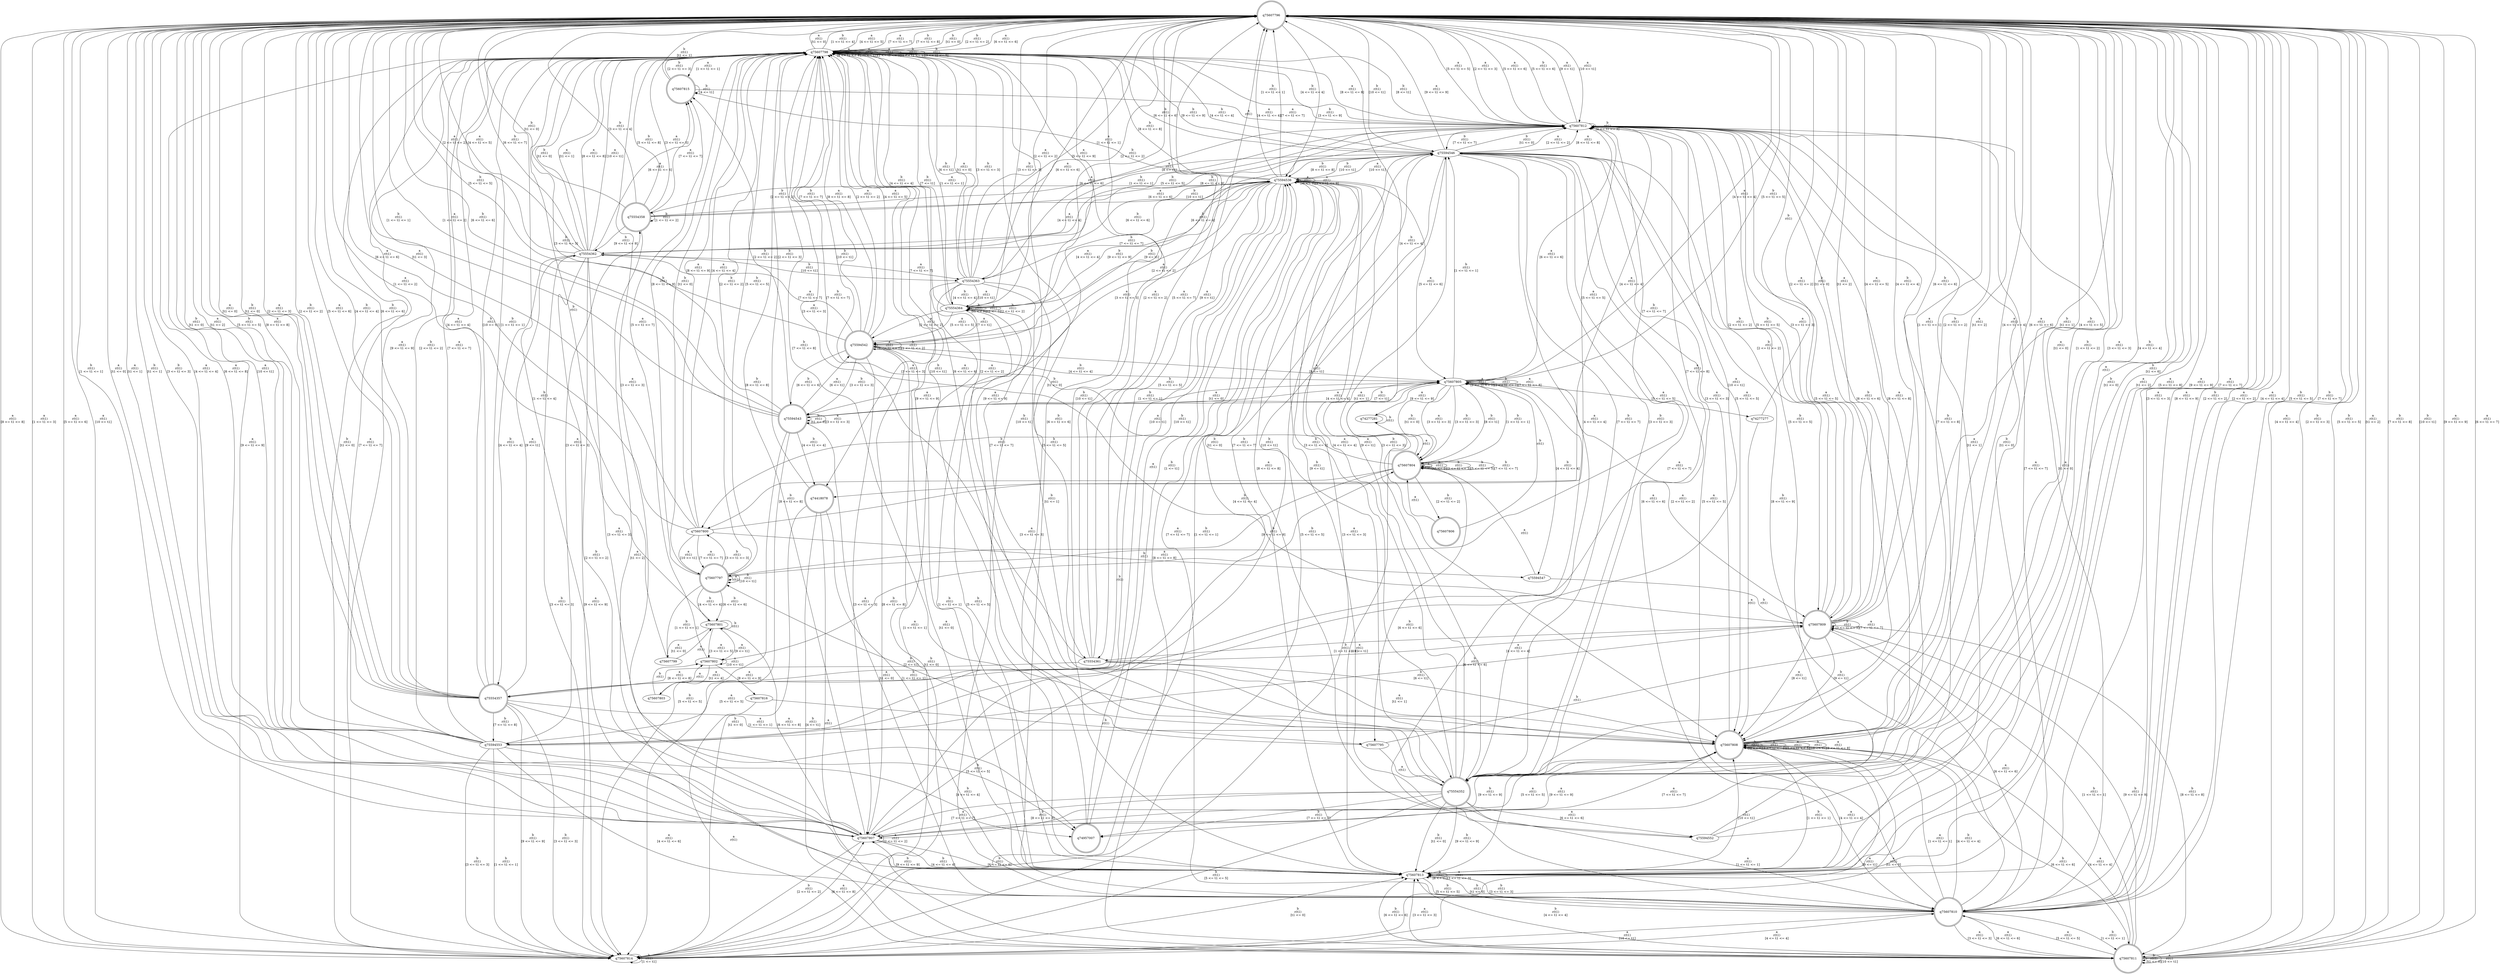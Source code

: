 digraph "tests_1/test77/solution100/solution_verwer" {
	q75607796[label=q75607796 shape=doublecircle]
	q75607798[label=q75607798]
	q75607814[label=q75607814]
	q75607813[label=q75607813]
	q75607810[label=q75607810 shape=doublecircle]
	q75607812[label=q75607812]
	q74418078[label=q74418078 shape=doublecircle]
	q75607811[label=q75607811 shape=doublecircle]
	q75607809[label=q75607809 shape=doublecircle]
	q75554361[label=q75554361]
	q75607808[label=q75607808 shape=doublecircle]
	q75594546[label=q75594546]
	q75554352[label=q75554352 shape=doublecircle]
	q75594536[label=q75594536]
	q75594552[label=q75594552]
	q75554357[label=q75554357 shape=doublecircle]
	q75554362[label=q75554362]
	q74957007[label=q74957007 shape=doublecircle]
	q75607815[label=q75607815 shape=doublecircle]
	q75554363[label=q75554363]
	q75554364[label=q75554364]
	q75594542[label=q75594542 shape=doublecircle]
	q75607807[label=q75607807]
	q75594543[label=q75594543 shape=doublecircle]
	q75607805[label=q75607805]
	q75607804[label=q75607804 shape=doublecircle]
	q75607806[label=q75607806 shape=doublecircle]
	q75607795[label=q75607795]
	q75607797[label=q75607797 shape=doublecircle]
	q75607799[label=q75607799]
	q75607801[label=q75607801]
	q75607802[label=q75607802]
	q75607803[label=q75607803]
	q75607816[label=q75607816]
	q75607800[label=q75607800]
	q75594547[label=q75594547]
	q74277277[label=q74277277]
	q74277281[label=q74277281]
	q75594553[label=q75594553]
	q75554358[label=q75554358 shape=doublecircle]
	q75607796 -> q75607798[label="b\nr(t1)\n[t1 <= 0]"]
	q75607798 -> q75607796[label="a\nr(t1)\n[t1 <= 0]"]
	q75607798 -> q75607798[label="a\nr(t1)\n[8 <= t1 <= 8]"]
	q75607798 -> q75607814[label="b\nr(t1)\n[t1 <= 0]"]
	q75607814 -> q75607813[label="b\nr(t1)\n[t1 <= 0]"]
	q75607813 -> q75607813[label="b\nr(t1)\n[6 <= t1]"]
	q75607813 -> q75607796[label="b\nr(t1)\n[t1 <= 0]"]
	q75607813 -> q75607810[label="b\nr(t1)\n[5 <= t1 <= 5]"]
	q75607810 -> q75607813[label="b\nr(t1)\n[t1 <= 0]"]
	q75607810 -> q75607812[label="a\nr(t1)\n[t1 <= 0]"]
	q75607812 -> q75607813[label="a\nr(t1)\n[t1 <= 1]"]
	q75607812 -> q75607813[label="b\nr(t1)\n[t1 <= 0]"]
	q75607812 -> q75607798[label="b\nr(t1)\n[1 <= t1 <= 1]"]
	q75607812 -> q75607796[label="a\nr(t1)\n[2 <= t1 <= 3]"]
	q75607812 -> q74418078[label="a\nr(t1)\n[4 <= t1 <= 4]"]
	q74418078 -> q75607811[label="a\nr(t1)\n"]
	q75607811 -> q75607811[label="b\nr(t1)\n[t1 <= 0]"]
	q75607811 -> q75607813[label="b\nr(t1)\n[4 <= t1 <= 4]"]
	q75607811 -> q75607809[label="b\nr(t1)\n[1 <= t1 <= 1]"]
	q75607809 -> q75607796[label="b\nr(t1)\n[t1 <= 0]"]
	q75607809 -> q75554361[label="b\nr(t1)\n[1 <= t1 <= 1]"]
	q75554361 -> q75607808[label="b\nr(t1)\n"]
	q75607808 -> q75607808[label="b\nr(t1)\n[t1 <= 0]"]
	q75607808 -> q75607813[label="b\nr(t1)\n[1 <= t1 <= 1]"]
	q75607808 -> q75607796[label="b\nr(t1)\n[2 <= t1 <= 2]"]
	q75607808 -> q75607796[label="a\nr(t1)\n[t1 <= 2]"]
	q75607808 -> q75607808[label="b\nr(t1)\n[3 <= t1 <= 3]"]
	q75607808 -> q75594546[label="a\nr(t1)\n[3 <= t1 <= 3]"]
	q75594546 -> q75607812[label="b\nr(t1)\n[t1 <= 0]"]
	q75594546 -> q75554352[label="b\nr(t1)\n[3 <= t1 <= 3]"]
	q75554352 -> q75607796[label="a\nr(t1)\n[t1 <= 0]"]
	q75554352 -> q75607813[label="b\nr(t1)\n[t1 <= 0]"]
	q75554352 -> q75607810[label="a\nr(t1)\n[1 <= t1 <= 1]"]
	q75554352 -> q75607798[label="a\nr(t1)\n[2 <= t1 <= 2]"]
	q75554352 -> q75607796[label="b\nr(t1)\n[1 <= t1 <= 2]"]
	q75554352 -> q75607796[label="a\nr(t1)\n[3 <= t1 <= 3]"]
	q75554352 -> q75594536[label="b\nr(t1)\n[3 <= t1 <= 3]"]
	q75594536 -> q75554352[label="b\nr(t1)\n[t1 <= 0]"]
	q75594536 -> q75594536[label="a\nr(t1)\n[t1 <= 0]"]
	q75594536 -> q75594552[label="a\nr(t1)\n[8 <= t1 <= 8]"]
	q75594552 -> q75607796[label="a\nr(t1)\n"]
	q75594552 -> q75607812[label="b\nr(t1)\n[7 <= t1 <= 8]"]
	q75594552 -> q75594536[label="b\nr(t1)\n[9 <= t1]"]
	q75594552 -> q75607796[label="b\nr(t1)\n[t1 <= 6]"]
	q75594536 -> q75554357[label="b\nr(t1)\n[1 <= t1 <= 1]"]
	q75554357 -> q75607796[label="a\nr(t1)\n[t1 <= 0]"]
	q75554357 -> q75607796[label="b\nr(t1)\n[t1 <= 0]"]
	q75554357 -> q75607808[label="a\nr(t1)\n[1 <= t1 <= 1]"]
	q75554357 -> q75607798[label="b\nr(t1)\n[1 <= t1 <= 1]"]
	q75554357 -> q75607796[label="a\nr(t1)\n[2 <= t1 <= 3]"]
	q75554357 -> q75607796[label="b\nr(t1)\n[2 <= t1 <= 2]"]
	q75554357 -> q75607798[label="a\nr(t1)\n[4 <= t1 <= 4]"]
	q75554357 -> q75607814[label="b\nr(t1)\n[3 <= t1 <= 3]"]
	q75554357 -> q75607796[label="a\nr(t1)\n[5 <= t1 <= 6]"]
	q75554357 -> q75607796[label="b\nr(t1)\n[4 <= t1 <= 4]"]
	q75554357 -> q75607812[label="a\nr(t1)\n[7 <= t1 <= 8]"]
	q75554357 -> q75554362[label="a\nr(t1)\n[9 <= t1]"]
	q75554362 -> q75607798[label="b\nr(t1)\n[t1 <= 0]"]
	q75554362 -> q75607798[label="a\nr(t1)\n[t1 <= 1]"]
	q75554362 -> q75607812[label="b\nr(t1)\n[1 <= t1 <= 1]"]
	q75554362 -> q75607796[label="a\nr(t1)\n[2 <= t1 <= 2]"]
	q75554362 -> q75607813[label="b\nr(t1)\n[2 <= t1 <= 2]"]
	q75554362 -> q74957007[label="a\nr(t1)\n[3 <= t1 <= 3]"]
	q74957007 -> q75594536[label="a\nr(t1)\n"]
	q74957007 -> q75607798[label="b\nr(t1)\n[t1 <= 0]"]
	q74957007 -> q75594536[label="b\nr(t1)\n[1 <= t1]"]
	q75554362 -> q75607814[label="b\nr(t1)\n[3 <= t1 <= 3]"]
	q75554362 -> q75554357[label="b\nr(t1)\n[4 <= t1 <= 4]"]
	q75554362 -> q75607812[label="b\nr(t1)\n[5 <= t1 <= 5]"]
	q75554362 -> q75607815[label="a\nr(t1)\n[6 <= t1 <= 6]"]
	q75607815 -> q75607812[label="a\nr(t1)\n"]
	q75607815 -> q75607796[label="b\nr(t1)\n[t1 <= 1]"]
	q75607815 -> q75607798[label="b\nr(t1)\n[2 <= t1 <= 3]"]
	q75607815 -> q75607815[label="b\nr(t1)\n[4 <= t1]"]
	q75554362 -> q75607796[label="a\nr(t1)\n[4 <= t1 <= 5]"]
	q75554362 -> q75554363[label="a\nr(t1)\n[7 <= t1 <= 7]"]
	q75554363 -> q75607798[label="a\nr(t1)\n[t1 <= 0]"]
	q75554363 -> q75607808[label="b\nr(t1)\n[t1 <= 1]"]
	q75554363 -> q75607814[label="a\nr(t1)\n[1 <= t1 <= 1]"]
	q75554363 -> q75607796[label="b\nr(t1)\n[2 <= t1 <= 2]"]
	q75554363 -> q75607796[label="a\nr(t1)\n[2 <= t1 <= 2]"]
	q75554363 -> q75607798[label="b\nr(t1)\n[3 <= t1 <= 3]"]
	q75554363 -> q74418078[label="a\nr(t1)\n[3 <= t1 <= 3]"]
	q75554363 -> q75554364[label="b\nr(t1)\n[4 <= t1 <= 4]"]
	q75554364 -> q75554364[label="b\nr(t1)\n[t1 <= 0]"]
	q75554364 -> q75554364[label="a\nr(t1)\n[t1 <= 0]"]
	q75554364 -> q75607813[label="b\nr(t1)\n[1 <= t1 <= 1]"]
	q75554364 -> q75607798[label="a\nr(t1)\n[1 <= t1 <= 1]"]
	q75554364 -> q75554364[label="b\nr(t1)\n[2 <= t1 <= 2]"]
	q75554364 -> q75594542[label="a\nr(t1)\n[2 <= t1 <= 2]"]
	q75594542 -> q75607813[label="a\nr(t1)\n[t1 <= 0]"]
	q75594542 -> q75607811[label="b\nr(t1)\n[t1 <= 0]"]
	q75594542 -> q75594542[label="a\nr(t1)\n[1 <= t1 <= 1]"]
	q75594542 -> q75607798[label="a\nr(t1)\n[2 <= t1 <= 2]"]
	q75594542 -> q75594542[label="b\nr(t1)\n[1 <= t1 <= 2]"]
	q75594542 -> q75607807[label="a\nr(t1)\n[3 <= t1 <= 3]"]
	q75607807 -> q75607796[label="a\nr(t1)\n[t1 <= 1]"]
	q75607807 -> q75607796[label="b\nr(t1)\n[t1 <= 1]"]
	q75607807 -> q75607807[label="a\nr(t1)\n[2 <= t1 <= 2]"]
	q75607807 -> q75607814[label="b\nr(t1)\n[2 <= t1 <= 2]"]
	q75607807 -> q75607798[label="a\nr(t1)\n[3 <= t1 <= 3]"]
	q75607807 -> q75607796[label="b\nr(t1)\n[3 <= t1 <= 3]"]
	q75607807 -> q75607796[label="a\nr(t1)\n[4 <= t1 <= 4]"]
	q75607807 -> q75607813[label="b\nr(t1)\n[4 <= t1 <= 4]"]
	q75607807 -> q75607808[label="a\nr(t1)\n[5 <= t1 <= 5]"]
	q75607807 -> q75607812[label="b\nr(t1)\n[5 <= t1 <= 5]"]
	q75607807 -> q75607813[label="b\nr(t1)\n[6 <= t1 <= 6]"]
	q75607807 -> q75594546[label="b\nr(t1)\n[7 <= t1 <= 7]"]
	q75607807 -> q75607796[label="a\nr(t1)\n[6 <= t1 <= 8]"]
	q75607807 -> q75607798[label="b\nr(t1)\n[8 <= t1 <= 8]"]
	q75607807 -> q75607808[label="a\nr(t1)\n[9 <= t1 <= 9]"]
	q75607807 -> q75607796[label="a\nr(t1)\n[10 <= t1]"]
	q75607807 -> q75607813[label="b\nr(t1)\n[9 <= t1 <= 9]"]
	q75607807 -> q75594546[label="b\nr(t1)\n[10 <= t1]"]
	q75594542 -> q75594543[label="b\nr(t1)\n[3 <= t1 <= 3]"]
	q75594543 -> q75607810[label="a\nr(t1)\n[t1 <= 0]"]
	q75594543 -> q75594543[label="b\nr(t1)\n[t1 <= 0]"]
	q75594543 -> q75607796[label="b\nr(t1)\n[1 <= t1 <= 1]"]
	q75594543 -> q75607796[label="a\nr(t1)\n[1 <= t1 <= 2]"]
	q75594543 -> q75607815[label="b\nr(t1)\n[2 <= t1 <= 2]"]
	q75594543 -> q75594543[label="a\nr(t1)\n[3 <= t1 <= 3]"]
	q75594543 -> q75607798[label="b\nr(t1)\n[3 <= t1 <= 3]"]
	q75594543 -> q75607805[label="a\nr(t1)\n[4 <= t1 <= 4]"]
	q75607805 -> q75594543[label="a\nr(t1)\n[t1 <= 0]"]
	q75607805 -> q75607804[label="b\nr(t1)\n[t1 <= 0]"]
	q75607804 -> q75607804[label="a\nr(t1)\n"]
	q75607804 -> q75607804[label="b\nr(t1)\n[t1 <= 0]"]
	q75607804 -> q75607805[label="b\nr(t1)\n[1 <= t1 <= 1]"]
	q75607804 -> q75607806[label="b\nr(t1)\n[2 <= t1 <= 2]"]
	q75607806 -> q75607805[label="b\nr(t1)\n"]
	q75607806 -> q75607804[label="a\nr(t1)\n"]
	q75607804 -> q75607804[label="b\nr(t1)\n[3 <= t1 <= 3]"]
	q75607804 -> q75607796[label="b\nr(t1)\n[4 <= t1 <= 4]"]
	q75607804 -> q75607804[label="b\nr(t1)\n[5 <= t1 <= 5]"]
	q75607804 -> q75607795[label="b\nr(t1)\n[6 <= t1 <= 6]"]
	q75607795 -> q75554352[label="a\nr(t1)\n"]
	q75607795 -> q75607796[label="b\nr(t1)\n[t1 <= 1]"]
	q75607795 -> q75607797[label="b\nr(t1)\n[2 <= t1]"]
	q75607797 -> q75607797[label="a\nr(t1)\n"]
	q75607797 -> q75607798[label="b\nr(t1)\n[t1 <= 0]"]
	q75607797 -> q75607799[label="b\nr(t1)\n[1 <= t1 <= 1]"]
	q75607799 -> q75607801[label="a\nr(t1)\n"]
	q75607801 -> q75607801[label="b\nr(t1)\n"]
	q75607801 -> q75607799[label="a\nr(t1)\n[t1 <= 0]"]
	q75607801 -> q75607796[label="a\nr(t1)\n[1 <= t1 <= 2]"]
	q75607801 -> q75607802[label="a\nr(t1)\n[3 <= t1 <= 5]"]
	q75607802 -> q75607804[label="b\nr(t1)\n"]
	q75607802 -> q75607803[label="a\nr(t1)\n[t1 <= 4]"]
	q75607803 -> q75607802[label="b\nr(t1)\n"]
	q75607803 -> q75607802[label="a\nr(t1)\n"]
	q75607802 -> q75607802[label="a\nr(t1)\n[10 <= t1]"]
	q75607802 -> q75607815[label="a\nr(t1)\n[5 <= t1 <= 7]"]
	q75607802 -> q75607816[label="a\nr(t1)\n[8 <= t1 <= 9]"]
	q75607816 -> q75607795[label="b\nr(t1)\n"]
	q75607816 -> q75607811[label="a\nr(t1)\n"]
	q75607801 -> q75607807[label="a\nr(t1)\n[6 <= t1 <= 8]"]
	q75607801 -> q75607802[label="a\nr(t1)\n[9 <= t1]"]
	q75607799 -> q75607798[label="b\nr(t1)\n"]
	q75607797 -> q75607798[label="b\nr(t1)\n[2 <= t1 <= 2]"]
	q75607797 -> q75607800[label="b\nr(t1)\n[3 <= t1 <= 3]"]
	q75607800 -> q75594547[label="b\nr(t1)\n"]
	q75594547 -> q75607809[label="b\nr(t1)\n"]
	q75594547 -> q75607804[label="a\nr(t1)\n"]
	q75607800 -> q75607798[label="a\nr(t1)\n[4 <= t1 <= 4]"]
	q75607800 -> q75607812[label="a\nr(t1)\n[5 <= t1 <= 5]"]
	q75607800 -> q75607796[label="a\nr(t1)\n[6 <= t1 <= 6]"]
	q75607800 -> q75607797[label="a\nr(t1)\n[7 <= t1 <= 7]"]
	q75607800 -> q75607796[label="a\nr(t1)\n[t1 <= 3]"]
	q75607800 -> q75607798[label="a\nr(t1)\n[8 <= t1 <= 9]"]
	q75607800 -> q75607797[label="a\nr(t1)\n[10 <= t1]"]
	q75607797 -> q75607801[label="b\nr(t1)\n[4 <= t1 <= 4]"]
	q75607797 -> q75607798[label="b\nr(t1)\n[5 <= t1 <= 5]"]
	q75607797 -> q75607801[label="b\nr(t1)\n[6 <= t1 <= 6]"]
	q75607797 -> q75607812[label="b\nr(t1)\n[7 <= t1 <= 7]"]
	q75607797 -> q75607798[label="b\nr(t1)\n[8 <= t1 <= 9]"]
	q75607797 -> q75607797[label="b\nr(t1)\n[10 <= t1]"]
	q75607804 -> q75607804[label="b\nr(t1)\n[7 <= t1 <= 7]"]
	q75607804 -> q75607800[label="b\nr(t1)\n[8 <= t1 <= 8]"]
	q75607804 -> q75607797[label="b\nr(t1)\n[9 <= t1 <= 9]"]
	q75607804 -> q75607798[label="b\nr(t1)\n[10 <= t1]"]
	q75607805 -> q75607805[label="a\nr(t1)\n[1 <= t1 <= 1]"]
	q75607805 -> q75594546[label="b\nr(t1)\n[1 <= t1 <= 1]"]
	q75607805 -> q75607809[label="a\nr(t1)\n[2 <= t1 <= 2]"]
	q75607805 -> q75607805[label="b\nr(t1)\n[2 <= t1 <= 2]"]
	q75607805 -> q75607804[label="a\nr(t1)\n[3 <= t1 <= 3]"]
	q75607805 -> q75607804[label="b\nr(t1)\n[3 <= t1 <= 3]"]
	q75607805 -> q75607796[label="a\nr(t1)\n[4 <= t1 <= 4]"]
	q75607805 -> q75594547[label="b\nr(t1)\n[4 <= t1 <= 4]"]
	q75607805 -> q74277277[label="a\nr(t1)\n[5 <= t1 <= 5]"]
	q74277277 -> q75607796[label="b\nr(t1)\n"]
	q74277277 -> q75607808[label="a\nr(t1)\n"]
	q75607805 -> q75607796[label="b\nr(t1)\n[5 <= t1 <= 5]"]
	q75607805 -> q75607812[label="a\nr(t1)\n[6 <= t1 <= 6]"]
	q75607805 -> q75607810[label="b\nr(t1)\n[6 <= t1 <= 6]"]
	q75607805 -> q75607800[label="b\nr(t1)\n[7 <= t1 <= 7]"]
	q75607805 -> q75607805[label="a\nr(t1)\n[7 <= t1 <= 8]"]
	q75607805 -> q74277281[label="a\nr(t1)\n[9 <= t1 <= 9]"]
	q74277281 -> q75607804[label="a\nr(t1)\n"]
	q74277281 -> q74277281[label="b\nr(t1)\n"]
	q75607805 -> q75607813[label="a\nr(t1)\n[10 <= t1]"]
	q75607805 -> q75607804[label="b\nr(t1)\n[8 <= t1]"]
	q75594543 -> q74418078[label="b\nr(t1)\n[4 <= t1 <= 4]"]
	q75594543 -> q75607814[label="a\nr(t1)\n[5 <= t1 <= 5]"]
	q75594543 -> q75594542[label="a\nr(t1)\n[6 <= t1]"]
	q75594543 -> q75607814[label="b\nr(t1)\n[5 <= t1 <= 5]"]
	q75594543 -> q75607796[label="b\nr(t1)\n[6 <= t1 <= 6]"]
	q75594543 -> q75607805[label="b\nr(t1)\n[7 <= t1]"]
	q75594542 -> q75607805[label="b\nr(t1)\n[4 <= t1 <= 4]"]
	q75594542 -> q75607798[label="a\nr(t1)\n[4 <= t1 <= 5]"]
	q75594542 -> q75607796[label="b\nr(t1)\n[5 <= t1 <= 5]"]
	q75594542 -> q75607796[label="a\nr(t1)\n[6 <= t1 <= 6]"]
	q75594542 -> q75594543[label="b\nr(t1)\n[6 <= t1 <= 6]"]
	q75594542 -> q75554362[label="a\nr(t1)\n[7 <= t1 <= 7]"]
	q75594542 -> q75607798[label="b\nr(t1)\n[7 <= t1 <= 7]"]
	q75594542 -> q75607798[label="a\nr(t1)\n[8 <= t1 <= 8]"]
	q75594542 -> q75607807[label="b\nr(t1)\n[8 <= t1 <= 8]"]
	q75594542 -> q75594546[label="b\nr(t1)\n[9 <= t1]"]
	q75594542 -> q75607805[label="a\nr(t1)\n[9 <= t1]"]
	q75554364 -> q75607796[label="b\nr(t1)\n[3 <= t1 <= 3]"]
	q75554364 -> q75607808[label="a\nr(t1)\n[3 <= t1 <= 3]"]
	q75554364 -> q75607798[label="b\nr(t1)\n[4 <= t1 <= 4]"]
	q75554364 -> q75594536[label="a\nr(t1)\n[4 <= t1 <= 4]"]
	q75554364 -> q75607813[label="b\nr(t1)\n[5 <= t1 <= 5]"]
	q75554364 -> q75594542[label="a\nr(t1)\n[5 <= t1 <= 5]"]
	q75554364 -> q75607812[label="b\nr(t1)\n[6 <= t1 <= 6]"]
	q75554364 -> q75607798[label="b\nr(t1)\n[7 <= t1]"]
	q75554364 -> q75607796[label="a\nr(t1)\n[6 <= t1 <= 6]"]
	q75554364 -> q75594542[label="a\nr(t1)\n[7 <= t1]"]
	q75554363 -> q75594546[label="a\nr(t1)\n[4 <= t1 <= 4]"]
	q75554363 -> q75554361[label="b\nr(t1)\n[5 <= t1 <= 5]"]
	q75554363 -> q75607798[label="b\nr(t1)\n[6 <= t1]"]
	q75554363 -> q75554364[label="a\nr(t1)\n[10 <= t1]"]
	q75554363 -> q75607796[label="a\nr(t1)\n[5 <= t1 <= 9]"]
	q75554362 -> q75607798[label="a\nr(t1)\n[8 <= t1 <= 8]"]
	q75554362 -> q75607796[label="b\nr(t1)\n[6 <= t1 <= 7]"]
	q75554362 -> q75607812[label="b\nr(t1)\n[8 <= t1 <= 9]"]
	q75554362 -> q75554363[label="b\nr(t1)\n[10 <= t1]"]
	q75554362 -> q75607814[label="a\nr(t1)\n[9 <= t1 <= 9]"]
	q75554362 -> q75607798[label="a\nr(t1)\n[10 <= t1]"]
	q75554357 -> q74957007[label="b\nr(t1)\n[5 <= t1 <= 5]"]
	q75554357 -> q75607796[label="b\nr(t1)\n[6 <= t1 <= 6]"]
	q75554357 -> q75594553[label="b\nr(t1)\n[7 <= t1 <= 8]"]
	q75594553 -> q75607796[label="b\nr(t1)\n[t1 <= 0]"]
	q75594553 -> q75607814[label="b\nr(t1)\n[1 <= t1 <= 1]"]
	q75594553 -> q75607798[label="b\nr(t1)\n[2 <= t1 <= 2]"]
	q75594553 -> q75607814[label="b\nr(t1)\n[3 <= t1 <= 3]"]
	q75594553 -> q75607796[label="a\nr(t1)\n[t1 <= 2]"]
	q75594553 -> q75554358[label="a\nr(t1)\n[3 <= t1 <= 3]"]
	q75554358 -> q75607796[label="b\nr(t1)\n[t1 <= 0]"]
	q75554358 -> q75554358[label="b\nr(t1)\n[1 <= t1 <= 2]"]
	q75554358 -> q75607810[label="a\nr(t1)\n[t1 <= 2]"]
	q75554358 -> q75607796[label="b\nr(t1)\n[3 <= t1 <= 4]"]
	q75554358 -> q75594536[label="a\nr(t1)\n[6 <= t1 <= 6]"]
	q75554358 -> q75607798[label="a\nr(t1)\n[3 <= t1 <= 5]"]
	q75554358 -> q75607798[label="b\nr(t1)\n[5 <= t1 <= 8]"]
	q75554358 -> q75607815[label="a\nr(t1)\n[7 <= t1 <= 7]"]
	q75554358 -> q75607812[label="a\nr(t1)\n[8 <= t1]"]
	q75554358 -> q75554362[label="b\nr(t1)\n[9 <= t1 <= 9]"]
	q75554358 -> q75594536[label="b\nr(t1)\n[10 <= t1]"]
	q75594553 -> q74957007[label="b\nr(t1)\n[4 <= t1 <= 4]"]
	q75594553 -> q75607796[label="b\nr(t1)\n[5 <= t1 <= 5]"]
	q75594553 -> q75607809[label="b\nr(t1)\n[6 <= t1]"]
	q75594553 -> q75607798[label="a\nr(t1)\n[7 <= t1 <= 7]"]
	q75594553 -> q75607810[label="a\nr(t1)\n[4 <= t1 <= 6]"]
	q75594553 -> q75607796[label="a\nr(t1)\n[8 <= t1 <= 8]"]
	q75594553 -> q75607798[label="a\nr(t1)\n[9 <= t1 <= 9]"]
	q75594553 -> q75607812[label="a\nr(t1)\n[10 <= t1]"]
	q75554357 -> q75607814[label="b\nr(t1)\n[9 <= t1 <= 9]"]
	q75554357 -> q75607798[label="b\nr(t1)\n[10 <= t1]"]
	q75594536 -> q75607798[label="b\nr(t1)\n[8 <= t1 <= 8]"]
	q75594536 -> q75607815[label="a\nr(t1)\n[1 <= t1 <= 1]"]
	q75594536 -> q75594536[label="a\nr(t1)\n[9 <= t1 <= 9]"]
	q75594536 -> q75594553[label="a\nr(t1)\n[10 <= t1]"]
	q75594536 -> q75554358[label="b\nr(t1)\n[2 <= t1 <= 2]"]
	q75594536 -> q75554352[label="b\nr(t1)\n[3 <= t1 <= 3]"]
	q75594536 -> q75607813[label="b\nr(t1)\n[4 <= t1 <= 4]"]
	q75594536 -> q75554361[label="b\nr(t1)\n[5 <= t1 <= 5]"]
	q75594536 -> q75554362[label="b\nr(t1)\n[6 <= t1 <= 6]"]
	q75594536 -> q75554363[label="b\nr(t1)\n[7 <= t1 <= 7]"]
	q75594536 -> q75554364[label="b\nr(t1)\n[9 <= t1 <= 9]"]
	q75594536 -> q75594553[label="b\nr(t1)\n[10 <= t1]"]
	q75594536 -> q75594542[label="a\nr(t1)\n[2 <= t1 <= 2]"]
	q75594536 -> q75594543[label="a\nr(t1)\n[3 <= t1 <= 3]"]
	q75594536 -> q75607796[label="a\nr(t1)\n[4 <= t1 <= 4]"]
	q75594536 -> q75607796[label="a\nr(t1)\n[7 <= t1 <= 7]"]
	q75594536 -> q75607805[label="a\nr(t1)\n[5 <= t1 <= 6]"]
	q75554352 -> q75594536[label="a\nr(t1)\n[4 <= t1 <= 4]"]
	q75554352 -> q75607796[label="b\nr(t1)\n[4 <= t1 <= 4]"]
	q75554352 -> q75607812[label="a\nr(t1)\n[5 <= t1 <= 5]"]
	q75554352 -> q75607814[label="b\nr(t1)\n[5 <= t1 <= 5]"]
	q75554352 -> q75594552[label="a\nr(t1)\n[6 <= t1 <= 6]"]
	q75554352 -> q75607812[label="b\nr(t1)\n[6 <= t1 <= 6]"]
	q75554352 -> q75607807[label="a\nr(t1)\n[7 <= t1 <= 7]"]
	q75554352 -> q74957007[label="b\nr(t1)\n[7 <= t1 <= 7]"]
	q75554352 -> q75607812[label="a\nr(t1)\n[8 <= t1 <= 8]"]
	q75554352 -> q75594536[label="a\nr(t1)\n[9 <= t1]"]
	q75554352 -> q75607807[label="b\nr(t1)\n[8 <= t1 <= 8]"]
	q75554352 -> q75607813[label="b\nr(t1)\n[9 <= t1 <= 9]"]
	q75554352 -> q75607798[label="b\nr(t1)\n[10 <= t1]"]
	q75594546 -> q75607810[label="a\nr(t1)\n[6 <= t1 <= 6]"]
	q75594546 -> q75607814[label="b\nr(t1)\n[1 <= t1 <= 1]"]
	q75594546 -> q75607809[label="b\nr(t1)\n[2 <= t1 <= 2]"]
	q75594546 -> q75607798[label="b\nr(t1)\n[4 <= t1 <= 4]"]
	q75594546 -> q75607808[label="a\nr(t1)\n[t1 <= 1]"]
	q75594546 -> q75607813[label="a\nr(t1)\n[7 <= t1 <= 7]"]
	q75594546 -> q75607814[label="b\nr(t1)\n[5 <= t1 <= 5]"]
	q75594546 -> q75607812[label="a\nr(t1)\n[2 <= t1 <= 2]"]
	q75594546 -> q75607812[label="a\nr(t1)\n[8 <= t1 <= 8]"]
	q75594546 -> q75607798[label="b\nr(t1)\n[6 <= t1 <= 6]"]
	q75594546 -> q75607814[label="a\nr(t1)\n[3 <= t1 <= 3]"]
	q75594546 -> q75607796[label="a\nr(t1)\n[9 <= t1 <= 9]"]
	q75594546 -> q75594536[label="a\nr(t1)\n[10 <= t1]"]
	q75594546 -> q75554352[label="b\nr(t1)\n[7 <= t1 <= 7]"]
	q75594546 -> q75554352[label="a\nr(t1)\n[4 <= t1 <= 4]"]
	q75594546 -> q75607808[label="a\nr(t1)\n[5 <= t1 <= 5]"]
	q75594546 -> q75594536[label="b\nr(t1)\n[8 <= t1 <= 8]"]
	q75594546 -> q75607798[label="b\nr(t1)\n[9 <= t1 <= 9]"]
	q75594546 -> q75594536[label="b\nr(t1)\n[10 <= t1]"]
	q75607808 -> q75607796[label="a\nr(t1)\n[4 <= t1 <= 4]"]
	q75607808 -> q75607808[label="a\nr(t1)\n[5 <= t1 <= 5]"]
	q75607808 -> q75607796[label="a\nr(t1)\n[6 <= t1 <= 6]"]
	q75607808 -> q75607798[label="b\nr(t1)\n[7 <= t1 <= 8]"]
	q75607808 -> q75607811[label="b\nr(t1)\n[6 <= t1 <= 6]"]
	q75607808 -> q75607796[label="b\nr(t1)\n[4 <= t1 <= 5]"]
	q75607808 -> q74957007[label="a\nr(t1)\n[7 <= t1 <= 7]"]
	q75607808 -> q75607807[label="b\nr(t1)\n[9 <= t1 <= 9]"]
	q75607808 -> q75607808[label="b\nr(t1)\n[10 <= t1]"]
	q75607808 -> q75607808[label="a\nr(t1)\n[8 <= t1 <= 8]"]
	q75607808 -> q75607814[label="a\nr(t1)\n[9 <= t1]"]
	q75554361 -> q75607808[label="a\nr(t1)\n[t1 <= 1]"]
	q75554361 -> q75607796[label="a\nr(t1)\n[2 <= t1 <= 2]"]
	q75554361 -> q75607798[label="a\nr(t1)\n[3 <= t1 <= 3]"]
	q75554361 -> q75607809[label="a\nr(t1)\n[4 <= t1 <= 4]"]
	q75554361 -> q75607796[label="a\nr(t1)\n[5 <= t1 <= 7]"]
	q75554361 -> q75554357[label="a\nr(t1)\n[8 <= t1 <= 8]"]
	q75554361 -> q75607796[label="a\nr(t1)\n[9 <= t1]"]
	q75607809 -> q75607812[label="a\nr(t1)\n[3 <= t1 <= 3]"]
	q75607809 -> q75607796[label="a\nr(t1)\n[t1 <= 2]"]
	q75607809 -> q75607812[label="b\nr(t1)\n[2 <= t1 <= 2]"]
	q75607809 -> q75607796[label="a\nr(t1)\n[4 <= t1 <= 5]"]
	q75607809 -> q75607809[label="b\nr(t1)\n[3 <= t1 <= 3]"]
	q75607809 -> q75607810[label="a\nr(t1)\n[6 <= t1 <= 6]"]
	q75607809 -> q75607796[label="b\nr(t1)\n[4 <= t1 <= 4]"]
	q75607809 -> q75607809[label="a\nr(t1)\n[7 <= t1 <= 7]"]
	q75607809 -> q75607808[label="a\nr(t1)\n[8 <= t1]"]
	q75607809 -> q75607812[label="b\nr(t1)\n[5 <= t1 <= 5]"]
	q75607809 -> q75607796[label="b\nr(t1)\n[6 <= t1 <= 6]"]
	q75607809 -> q75607798[label="b\nr(t1)\n[7 <= t1 <= 7]"]
	q75607809 -> q75607811[label="b\nr(t1)\n[8 <= t1 <= 8]"]
	q75607809 -> q75607808[label="b\nr(t1)\n[9 <= t1]"]
	q75607811 -> q75607796[label="b\nr(t1)\n[2 <= t1 <= 3]"]
	q75607811 -> q75607796[label="b\nr(t1)\n[5 <= t1 <= 5]"]
	q75607811 -> q75607813[label="b\nr(t1)\n[6 <= t1 <= 6]"]
	q75607811 -> q75607796[label="a\nr(t1)\n[t1 <= 2]"]
	q75607811 -> q75607813[label="a\nr(t1)\n[3 <= t1 <= 3]"]
	q75607811 -> q75607796[label="b\nr(t1)\n[7 <= t1 <= 8]"]
	q75607811 -> q75607808[label="a\nr(t1)\n[4 <= t1 <= 4]"]
	q75607811 -> q75607809[label="b\nr(t1)\n[9 <= t1 <= 9]"]
	q75607811 -> q75607796[label="b\nr(t1)\n[10 <= t1]"]
	q75607811 -> q75607810[label="a\nr(t1)\n[5 <= t1 <= 5]"]
	q75607811 -> q75594536[label="a\nr(t1)\n[8 <= t1 <= 8]"]
	q75607811 -> q75607796[label="a\nr(t1)\n[9 <= t1 <= 9]"]
	q75607811 -> q75607811[label="a\nr(t1)\n[10 <= t1]"]
	q75607811 -> q75607796[label="a\nr(t1)\n[6 <= t1 <= 7]"]
	q74418078 -> q75607814[label="b\nr(t1)\n[t1 <= 0]"]
	q74418078 -> q75607813[label="b\nr(t1)\n[1 <= t1 <= 1]"]
	q74418078 -> q75607798[label="b\nr(t1)\n[2 <= t1 <= 3]"]
	q74418078 -> q75607811[label="b\nr(t1)\n[4 <= t1]"]
	q75607812 -> q75607812[label="b\nr(t1)\n[2 <= t1 <= 3]"]
	q75607812 -> q75607798[label="b\nr(t1)\n[4 <= t1 <= 4]"]
	q75607812 -> q75607796[label="a\nr(t1)\n[5 <= t1 <= 6]"]
	q75607812 -> q75607810[label="a\nr(t1)\n[7 <= t1 <= 7]"]
	q75607812 -> q75607796[label="b\nr(t1)\n[5 <= t1 <= 6]"]
	q75607812 -> q75607798[label="a\nr(t1)\n[8 <= t1 <= 8]"]
	q75607812 -> q75607796[label="a\nr(t1)\n[9 <= t1]"]
	q75607812 -> q75594546[label="b\nr(t1)\n[7 <= t1 <= 7]"]
	q75607812 -> q75607798[label="b\nr(t1)\n[8 <= t1]"]
	q75607810 -> q75607811[label="b\nr(t1)\n[1 <= t1 <= 1]"]
	q75607810 -> q75607808[label="a\nr(t1)\n[1 <= t1 <= 1]"]
	q75607810 -> q75607814[label="a\nr(t1)\n[10 <= t1]"]
	q75607810 -> q75607796[label="a\nr(t1)\n[8 <= t1 <= 9]"]
	q75607810 -> q75607796[label="b\nr(t1)\n[2 <= t1 <= 2]"]
	q75607810 -> q75607796[label="a\nr(t1)\n[2 <= t1 <= 2]"]
	q75607810 -> q75607813[label="b\nr(t1)\n[3 <= t1 <= 3]"]
	q75607810 -> q75607811[label="a\nr(t1)\n[3 <= t1 <= 3]"]
	q75607810 -> q75607808[label="b\nr(t1)\n[4 <= t1 <= 4]"]
	q75607810 -> q75607796[label="a\nr(t1)\n[4 <= t1 <= 4]"]
	q75607810 -> q75607796[label="b\nr(t1)\n[5 <= t1 <= 5]"]
	q75607810 -> q75594546[label="a\nr(t1)\n[5 <= t1 <= 5]"]
	q75607810 -> q75607798[label="b\nr(t1)\n[6 <= t1 <= 6]"]
	q75607810 -> q75607811[label="a\nr(t1)\n[6 <= t1 <= 6]"]
	q75607810 -> q75594536[label="a\nr(t1)\n[7 <= t1 <= 7]"]
	q75607810 -> q75607796[label="b\nr(t1)\n[7 <= t1 <= 7]"]
	q75607810 -> q75607798[label="b\nr(t1)\n[10 <= t1]"]
	q75607810 -> q75594546[label="b\nr(t1)\n[8 <= t1 <= 9]"]
	q75607813 -> q75607798[label="b\nr(t1)\n[1 <= t1 <= 4]"]
	q75607813 -> q75607813[label="a\nr(t1)\n[3 <= t1 <= 3]"]
	q75607813 -> q75607808[label="a\nr(t1)\n[4 <= t1 <= 4]"]
	q75607813 -> q75607798[label="a\nr(t1)\n[9 <= t1 <= 9]"]
	q75607813 -> q75607808[label="a\nr(t1)\n[10 <= t1]"]
	q75607813 -> q75607796[label="a\nr(t1)\n[t1 <= 2]"]
	q75607813 -> q75607796[label="a\nr(t1)\n[5 <= t1 <= 8]"]
	q75607814 -> q75607814[label="b\nr(t1)\n[1 <= t1]"]
	q75607814 -> q75607808[label="a\nr(t1)\n[t1 <= 0]"]
	q75607814 -> q75607796[label="a\nr(t1)\n[1 <= t1 <= 3]"]
	q75607814 -> q75607810[label="a\nr(t1)\n[4 <= t1 <= 4]"]
	q75607814 -> q75607796[label="a\nr(t1)\n[5 <= t1 <= 6]"]
	q75607814 -> q75607798[label="a\nr(t1)\n[7 <= t1 <= 7]"]
	q75607814 -> q75607807[label="a\nr(t1)\n[8 <= t1 <= 8]"]
	q75607814 -> q75607798[label="a\nr(t1)\n[9 <= t1 <= 9]"]
	q75607814 -> q75607796[label="a\nr(t1)\n[10 <= t1]"]
	q75607798 -> q75607815[label="a\nr(t1)\n[1 <= t1 <= 1]"]
	q75607798 -> q75607813[label="a\nr(t1)\n[9 <= t1 <= 9]"]
	q75607798 -> q75607798[label="a\nr(t1)\n[10 <= t1]"]
	q75607798 -> q75607796[label="b\nr(t1)\n[1 <= t1 <= 4]"]
	q75607798 -> q75607798[label="a\nr(t1)\n[2 <= t1 <= 3]"]
	q75607798 -> q75607796[label="a\nr(t1)\n[4 <= t1 <= 5]"]
	q75607798 -> q75607798[label="b\nr(t1)\n[5 <= t1 <= 6]"]
	q75607798 -> q75554352[label="a\nr(t1)\n[6 <= t1 <= 6]"]
	q75607798 -> q75607796[label="a\nr(t1)\n[7 <= t1 <= 7]"]
	q75607798 -> q75607796[label="b\nr(t1)\n[7 <= t1 <= 8]"]
	q75607798 -> q75607798[label="b\nr(t1)\n[9 <= t1 <= 9]"]
	q75607798 -> q75607813[label="b\nr(t1)\n[10 <= t1]"]
	q75607796 -> q75607813[label="a\nr(t1)\n[9 <= t1 <= 9]"]
	q75607796 -> q75607812[label="a\nr(t1)\n[10 <= t1]"]
	q75607796 -> q75607813[label="a\nr(t1)\n[7 <= t1 <= 7]"]
	q75607796 -> q75607814[label="a\nr(t1)\n[8 <= t1 <= 8]"]
	q75607796 -> q75607807[label="b\nr(t1)\n[1 <= t1 <= 1]"]
	q75607796 -> q75607798[label="b\nr(t1)\n[2 <= t1 <= 2]"]
	q75607796 -> q75607807[label="a\nr(t1)\n[t1 <= 0]"]
	q75607796 -> q75607808[label="a\nr(t1)\n[1 <= t1 <= 1]"]
	q75607796 -> q75607811[label="a\nr(t1)\n[4 <= t1 <= 4]"]
	q75607796 -> q75607809[label="a\nr(t1)\n[2 <= t1 <= 2]"]
	q75607796 -> q75607810[label="a\nr(t1)\n[3 <= t1 <= 3]"]
	q75607796 -> q75594546[label="b\nr(t1)\n[10 <= t1]"]
	q75607796 -> q75607812[label="a\nr(t1)\n[5 <= t1 <= 5]"]
	q75607796 -> q75607798[label="a\nr(t1)\n[6 <= t1 <= 6]"]
	q75607796 -> q75594536[label="b\nr(t1)\n[3 <= t1 <= 9]"]
}
